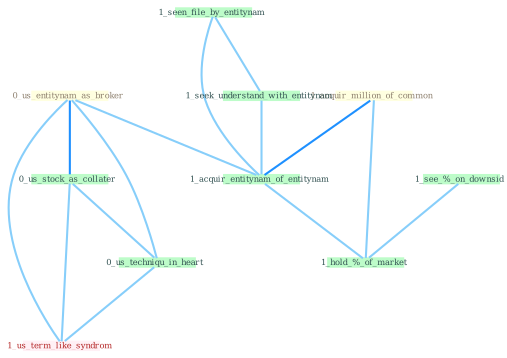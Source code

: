 Graph G{ 
    node
    [shape=polygon,style=filled,width=.5,height=.06,color="#BDFCC9",fixedsize=true,fontsize=4,
    fontcolor="#2f4f4f"];
    {node
    [color="#ffffe0", fontcolor="#8b7d6b"] "0_us_entitynam_as_broker " "1_acquir_million_of_common "}
{node [color="#fff0f5", fontcolor="#b22222"] "1_us_term_like_syndrom "}
edge [color="#B0E2FF"];

	"0_us_entitynam_as_broker " -- "0_us_stock_as_collater " [w="2", color="#1e90ff" , len=0.8];
	"0_us_entitynam_as_broker " -- "1_acquir_entitynam_of_entitynam " [w="1", color="#87cefa" ];
	"0_us_entitynam_as_broker " -- "0_us_techniqu_in_heart " [w="1", color="#87cefa" ];
	"0_us_entitynam_as_broker " -- "1_us_term_like_syndrom " [w="1", color="#87cefa" ];
	"1_acquir_million_of_common " -- "1_acquir_entitynam_of_entitynam " [w="2", color="#1e90ff" , len=0.8];
	"1_acquir_million_of_common " -- "1_hold_%_of_market " [w="1", color="#87cefa" ];
	"1_seen_file_by_entitynam " -- "1_seek_understand_with_entitynam " [w="1", color="#87cefa" ];
	"1_seen_file_by_entitynam " -- "1_acquir_entitynam_of_entitynam " [w="1", color="#87cefa" ];
	"0_us_stock_as_collater " -- "0_us_techniqu_in_heart " [w="1", color="#87cefa" ];
	"0_us_stock_as_collater " -- "1_us_term_like_syndrom " [w="1", color="#87cefa" ];
	"1_seek_understand_with_entitynam " -- "1_acquir_entitynam_of_entitynam " [w="1", color="#87cefa" ];
	"1_acquir_entitynam_of_entitynam " -- "1_hold_%_of_market " [w="1", color="#87cefa" ];
	"0_us_techniqu_in_heart " -- "1_us_term_like_syndrom " [w="1", color="#87cefa" ];
	"1_see_%_on_downsid " -- "1_hold_%_of_market " [w="1", color="#87cefa" ];
}